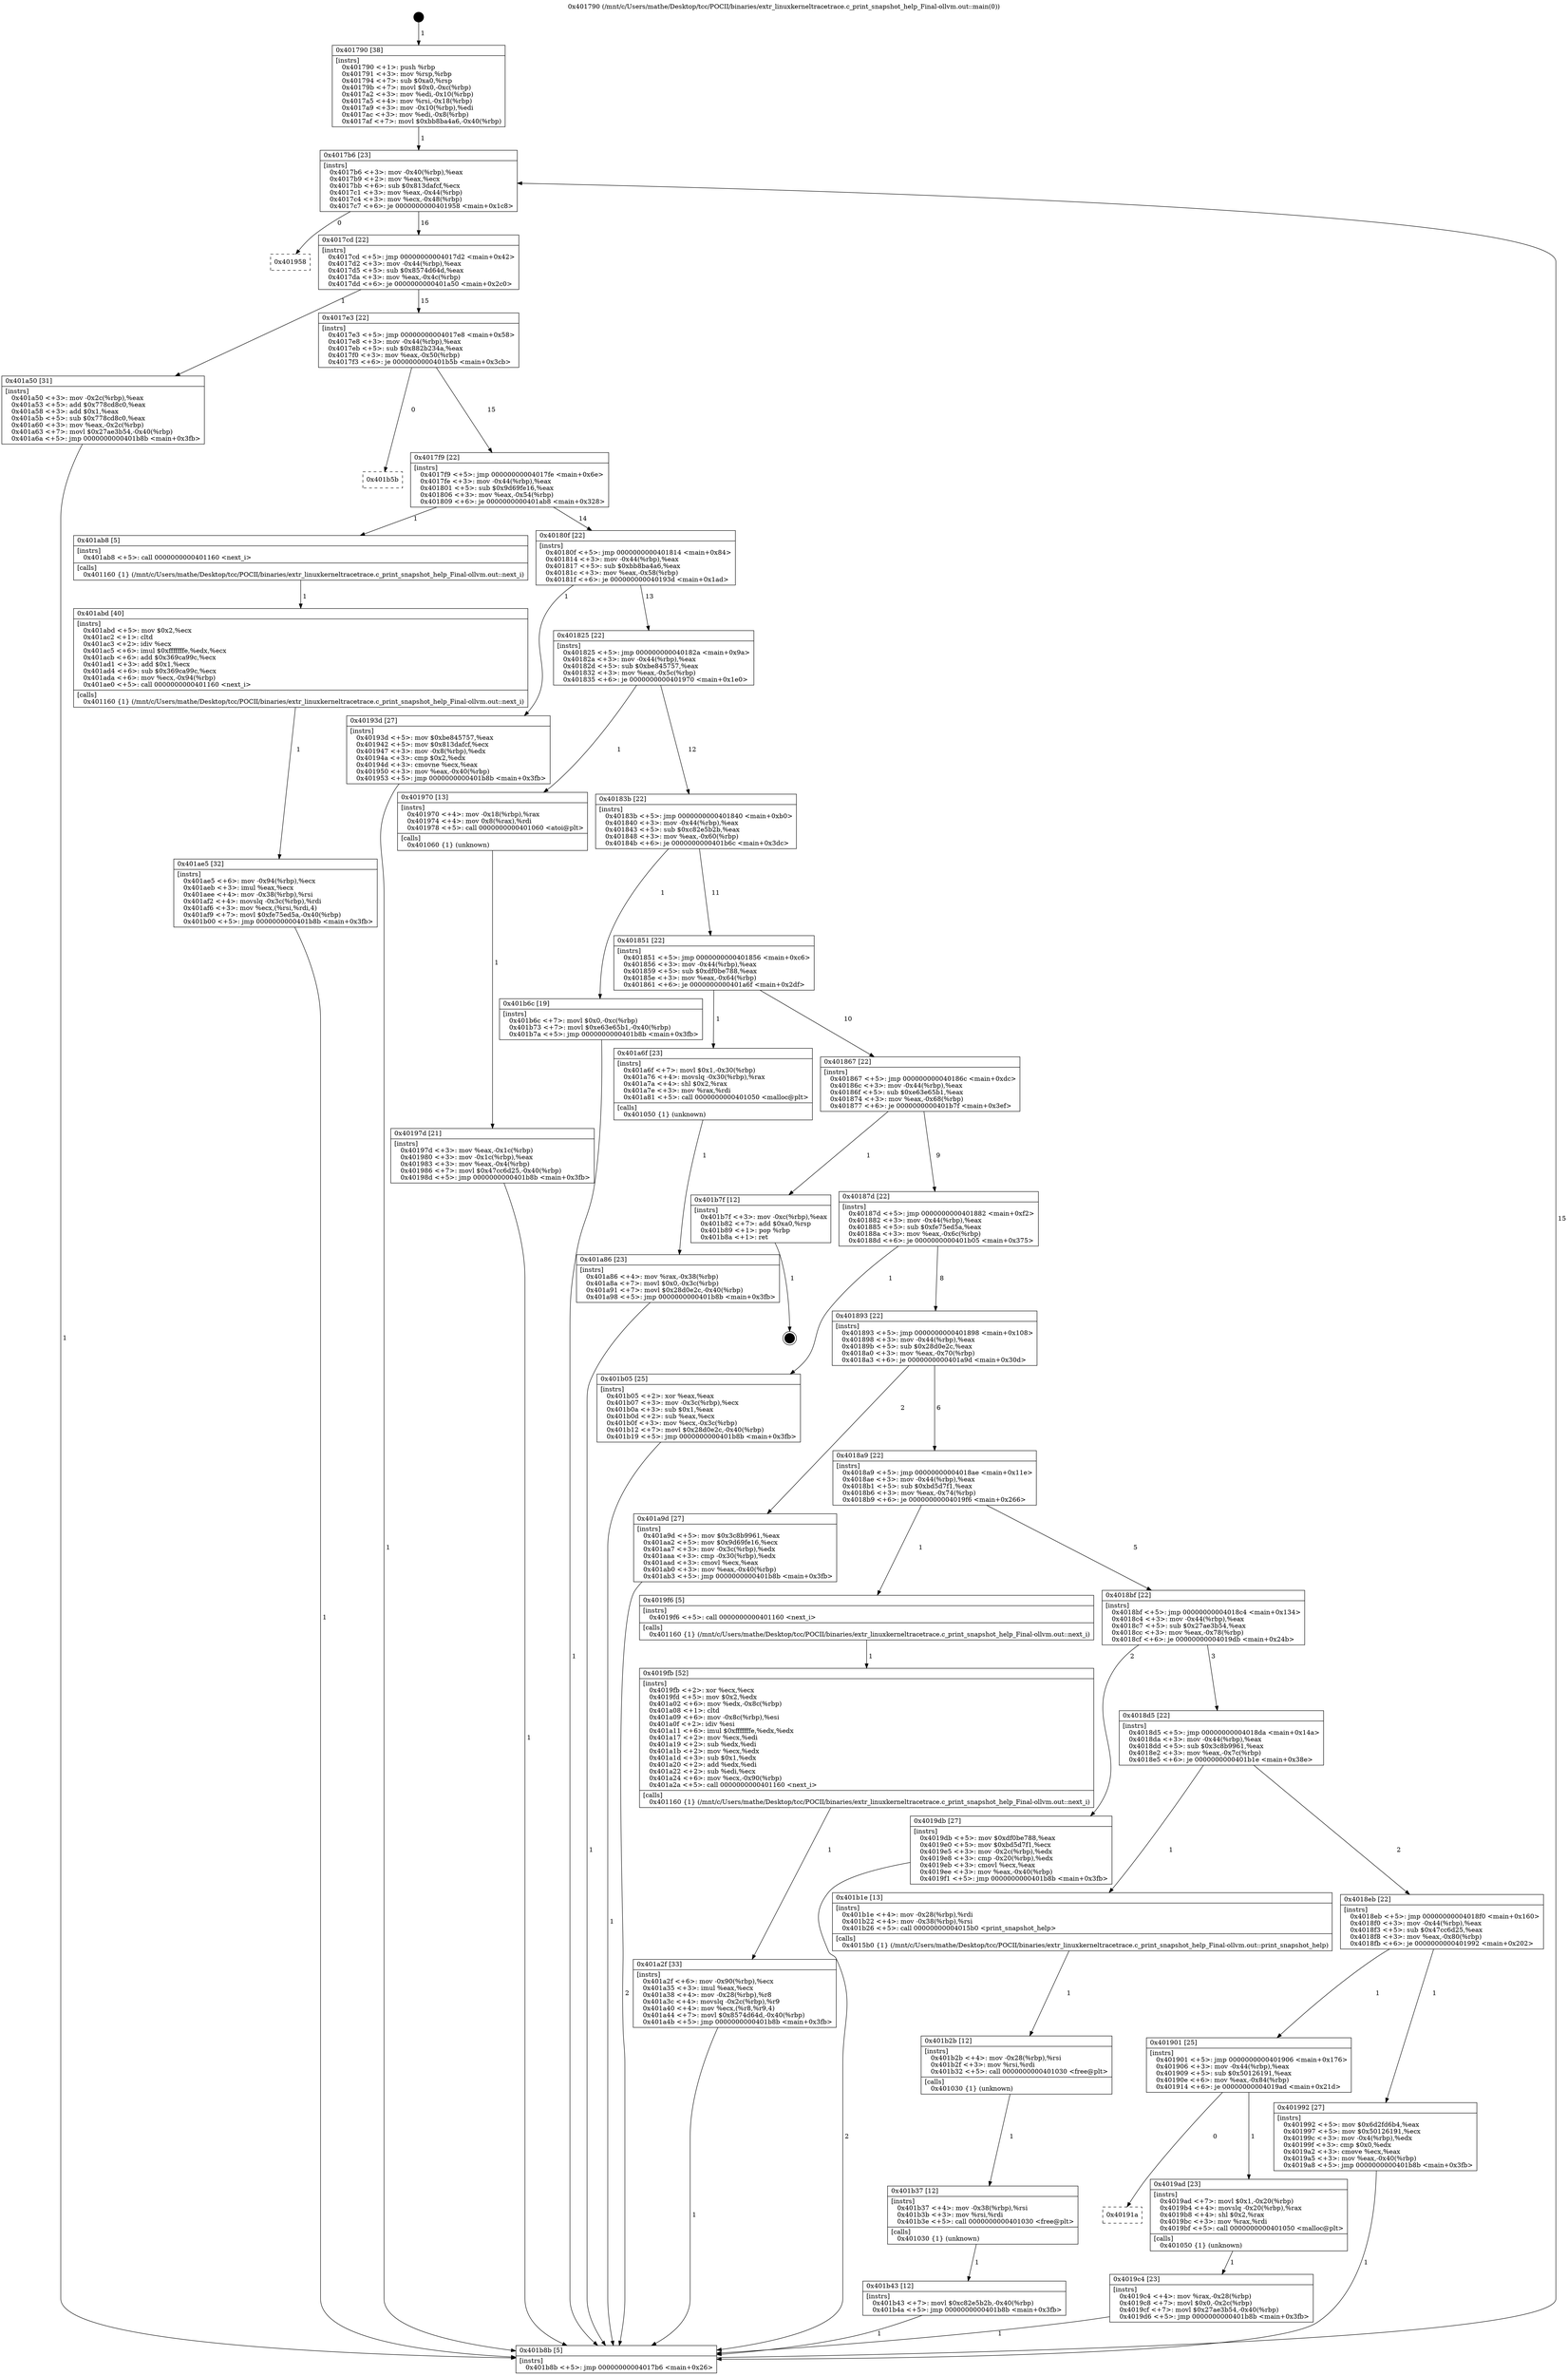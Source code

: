 digraph "0x401790" {
  label = "0x401790 (/mnt/c/Users/mathe/Desktop/tcc/POCII/binaries/extr_linuxkerneltracetrace.c_print_snapshot_help_Final-ollvm.out::main(0))"
  labelloc = "t"
  node[shape=record]

  Entry [label="",width=0.3,height=0.3,shape=circle,fillcolor=black,style=filled]
  "0x4017b6" [label="{
     0x4017b6 [23]\l
     | [instrs]\l
     &nbsp;&nbsp;0x4017b6 \<+3\>: mov -0x40(%rbp),%eax\l
     &nbsp;&nbsp;0x4017b9 \<+2\>: mov %eax,%ecx\l
     &nbsp;&nbsp;0x4017bb \<+6\>: sub $0x813dafcf,%ecx\l
     &nbsp;&nbsp;0x4017c1 \<+3\>: mov %eax,-0x44(%rbp)\l
     &nbsp;&nbsp;0x4017c4 \<+3\>: mov %ecx,-0x48(%rbp)\l
     &nbsp;&nbsp;0x4017c7 \<+6\>: je 0000000000401958 \<main+0x1c8\>\l
  }"]
  "0x401958" [label="{
     0x401958\l
  }", style=dashed]
  "0x4017cd" [label="{
     0x4017cd [22]\l
     | [instrs]\l
     &nbsp;&nbsp;0x4017cd \<+5\>: jmp 00000000004017d2 \<main+0x42\>\l
     &nbsp;&nbsp;0x4017d2 \<+3\>: mov -0x44(%rbp),%eax\l
     &nbsp;&nbsp;0x4017d5 \<+5\>: sub $0x8574d64d,%eax\l
     &nbsp;&nbsp;0x4017da \<+3\>: mov %eax,-0x4c(%rbp)\l
     &nbsp;&nbsp;0x4017dd \<+6\>: je 0000000000401a50 \<main+0x2c0\>\l
  }"]
  Exit [label="",width=0.3,height=0.3,shape=circle,fillcolor=black,style=filled,peripheries=2]
  "0x401a50" [label="{
     0x401a50 [31]\l
     | [instrs]\l
     &nbsp;&nbsp;0x401a50 \<+3\>: mov -0x2c(%rbp),%eax\l
     &nbsp;&nbsp;0x401a53 \<+5\>: add $0x778cd8c0,%eax\l
     &nbsp;&nbsp;0x401a58 \<+3\>: add $0x1,%eax\l
     &nbsp;&nbsp;0x401a5b \<+5\>: sub $0x778cd8c0,%eax\l
     &nbsp;&nbsp;0x401a60 \<+3\>: mov %eax,-0x2c(%rbp)\l
     &nbsp;&nbsp;0x401a63 \<+7\>: movl $0x27ae3b54,-0x40(%rbp)\l
     &nbsp;&nbsp;0x401a6a \<+5\>: jmp 0000000000401b8b \<main+0x3fb\>\l
  }"]
  "0x4017e3" [label="{
     0x4017e3 [22]\l
     | [instrs]\l
     &nbsp;&nbsp;0x4017e3 \<+5\>: jmp 00000000004017e8 \<main+0x58\>\l
     &nbsp;&nbsp;0x4017e8 \<+3\>: mov -0x44(%rbp),%eax\l
     &nbsp;&nbsp;0x4017eb \<+5\>: sub $0x882b234a,%eax\l
     &nbsp;&nbsp;0x4017f0 \<+3\>: mov %eax,-0x50(%rbp)\l
     &nbsp;&nbsp;0x4017f3 \<+6\>: je 0000000000401b5b \<main+0x3cb\>\l
  }"]
  "0x401b43" [label="{
     0x401b43 [12]\l
     | [instrs]\l
     &nbsp;&nbsp;0x401b43 \<+7\>: movl $0xc82e5b2b,-0x40(%rbp)\l
     &nbsp;&nbsp;0x401b4a \<+5\>: jmp 0000000000401b8b \<main+0x3fb\>\l
  }"]
  "0x401b5b" [label="{
     0x401b5b\l
  }", style=dashed]
  "0x4017f9" [label="{
     0x4017f9 [22]\l
     | [instrs]\l
     &nbsp;&nbsp;0x4017f9 \<+5\>: jmp 00000000004017fe \<main+0x6e\>\l
     &nbsp;&nbsp;0x4017fe \<+3\>: mov -0x44(%rbp),%eax\l
     &nbsp;&nbsp;0x401801 \<+5\>: sub $0x9d69fe16,%eax\l
     &nbsp;&nbsp;0x401806 \<+3\>: mov %eax,-0x54(%rbp)\l
     &nbsp;&nbsp;0x401809 \<+6\>: je 0000000000401ab8 \<main+0x328\>\l
  }"]
  "0x401b37" [label="{
     0x401b37 [12]\l
     | [instrs]\l
     &nbsp;&nbsp;0x401b37 \<+4\>: mov -0x38(%rbp),%rsi\l
     &nbsp;&nbsp;0x401b3b \<+3\>: mov %rsi,%rdi\l
     &nbsp;&nbsp;0x401b3e \<+5\>: call 0000000000401030 \<free@plt\>\l
     | [calls]\l
     &nbsp;&nbsp;0x401030 \{1\} (unknown)\l
  }"]
  "0x401ab8" [label="{
     0x401ab8 [5]\l
     | [instrs]\l
     &nbsp;&nbsp;0x401ab8 \<+5\>: call 0000000000401160 \<next_i\>\l
     | [calls]\l
     &nbsp;&nbsp;0x401160 \{1\} (/mnt/c/Users/mathe/Desktop/tcc/POCII/binaries/extr_linuxkerneltracetrace.c_print_snapshot_help_Final-ollvm.out::next_i)\l
  }"]
  "0x40180f" [label="{
     0x40180f [22]\l
     | [instrs]\l
     &nbsp;&nbsp;0x40180f \<+5\>: jmp 0000000000401814 \<main+0x84\>\l
     &nbsp;&nbsp;0x401814 \<+3\>: mov -0x44(%rbp),%eax\l
     &nbsp;&nbsp;0x401817 \<+5\>: sub $0xbb8ba4a6,%eax\l
     &nbsp;&nbsp;0x40181c \<+3\>: mov %eax,-0x58(%rbp)\l
     &nbsp;&nbsp;0x40181f \<+6\>: je 000000000040193d \<main+0x1ad\>\l
  }"]
  "0x401b2b" [label="{
     0x401b2b [12]\l
     | [instrs]\l
     &nbsp;&nbsp;0x401b2b \<+4\>: mov -0x28(%rbp),%rsi\l
     &nbsp;&nbsp;0x401b2f \<+3\>: mov %rsi,%rdi\l
     &nbsp;&nbsp;0x401b32 \<+5\>: call 0000000000401030 \<free@plt\>\l
     | [calls]\l
     &nbsp;&nbsp;0x401030 \{1\} (unknown)\l
  }"]
  "0x40193d" [label="{
     0x40193d [27]\l
     | [instrs]\l
     &nbsp;&nbsp;0x40193d \<+5\>: mov $0xbe845757,%eax\l
     &nbsp;&nbsp;0x401942 \<+5\>: mov $0x813dafcf,%ecx\l
     &nbsp;&nbsp;0x401947 \<+3\>: mov -0x8(%rbp),%edx\l
     &nbsp;&nbsp;0x40194a \<+3\>: cmp $0x2,%edx\l
     &nbsp;&nbsp;0x40194d \<+3\>: cmovne %ecx,%eax\l
     &nbsp;&nbsp;0x401950 \<+3\>: mov %eax,-0x40(%rbp)\l
     &nbsp;&nbsp;0x401953 \<+5\>: jmp 0000000000401b8b \<main+0x3fb\>\l
  }"]
  "0x401825" [label="{
     0x401825 [22]\l
     | [instrs]\l
     &nbsp;&nbsp;0x401825 \<+5\>: jmp 000000000040182a \<main+0x9a\>\l
     &nbsp;&nbsp;0x40182a \<+3\>: mov -0x44(%rbp),%eax\l
     &nbsp;&nbsp;0x40182d \<+5\>: sub $0xbe845757,%eax\l
     &nbsp;&nbsp;0x401832 \<+3\>: mov %eax,-0x5c(%rbp)\l
     &nbsp;&nbsp;0x401835 \<+6\>: je 0000000000401970 \<main+0x1e0\>\l
  }"]
  "0x401b8b" [label="{
     0x401b8b [5]\l
     | [instrs]\l
     &nbsp;&nbsp;0x401b8b \<+5\>: jmp 00000000004017b6 \<main+0x26\>\l
  }"]
  "0x401790" [label="{
     0x401790 [38]\l
     | [instrs]\l
     &nbsp;&nbsp;0x401790 \<+1\>: push %rbp\l
     &nbsp;&nbsp;0x401791 \<+3\>: mov %rsp,%rbp\l
     &nbsp;&nbsp;0x401794 \<+7\>: sub $0xa0,%rsp\l
     &nbsp;&nbsp;0x40179b \<+7\>: movl $0x0,-0xc(%rbp)\l
     &nbsp;&nbsp;0x4017a2 \<+3\>: mov %edi,-0x10(%rbp)\l
     &nbsp;&nbsp;0x4017a5 \<+4\>: mov %rsi,-0x18(%rbp)\l
     &nbsp;&nbsp;0x4017a9 \<+3\>: mov -0x10(%rbp),%edi\l
     &nbsp;&nbsp;0x4017ac \<+3\>: mov %edi,-0x8(%rbp)\l
     &nbsp;&nbsp;0x4017af \<+7\>: movl $0xbb8ba4a6,-0x40(%rbp)\l
  }"]
  "0x401ae5" [label="{
     0x401ae5 [32]\l
     | [instrs]\l
     &nbsp;&nbsp;0x401ae5 \<+6\>: mov -0x94(%rbp),%ecx\l
     &nbsp;&nbsp;0x401aeb \<+3\>: imul %eax,%ecx\l
     &nbsp;&nbsp;0x401aee \<+4\>: mov -0x38(%rbp),%rsi\l
     &nbsp;&nbsp;0x401af2 \<+4\>: movslq -0x3c(%rbp),%rdi\l
     &nbsp;&nbsp;0x401af6 \<+3\>: mov %ecx,(%rsi,%rdi,4)\l
     &nbsp;&nbsp;0x401af9 \<+7\>: movl $0xfe75ed5a,-0x40(%rbp)\l
     &nbsp;&nbsp;0x401b00 \<+5\>: jmp 0000000000401b8b \<main+0x3fb\>\l
  }"]
  "0x401970" [label="{
     0x401970 [13]\l
     | [instrs]\l
     &nbsp;&nbsp;0x401970 \<+4\>: mov -0x18(%rbp),%rax\l
     &nbsp;&nbsp;0x401974 \<+4\>: mov 0x8(%rax),%rdi\l
     &nbsp;&nbsp;0x401978 \<+5\>: call 0000000000401060 \<atoi@plt\>\l
     | [calls]\l
     &nbsp;&nbsp;0x401060 \{1\} (unknown)\l
  }"]
  "0x40183b" [label="{
     0x40183b [22]\l
     | [instrs]\l
     &nbsp;&nbsp;0x40183b \<+5\>: jmp 0000000000401840 \<main+0xb0\>\l
     &nbsp;&nbsp;0x401840 \<+3\>: mov -0x44(%rbp),%eax\l
     &nbsp;&nbsp;0x401843 \<+5\>: sub $0xc82e5b2b,%eax\l
     &nbsp;&nbsp;0x401848 \<+3\>: mov %eax,-0x60(%rbp)\l
     &nbsp;&nbsp;0x40184b \<+6\>: je 0000000000401b6c \<main+0x3dc\>\l
  }"]
  "0x40197d" [label="{
     0x40197d [21]\l
     | [instrs]\l
     &nbsp;&nbsp;0x40197d \<+3\>: mov %eax,-0x1c(%rbp)\l
     &nbsp;&nbsp;0x401980 \<+3\>: mov -0x1c(%rbp),%eax\l
     &nbsp;&nbsp;0x401983 \<+3\>: mov %eax,-0x4(%rbp)\l
     &nbsp;&nbsp;0x401986 \<+7\>: movl $0x47cc6d25,-0x40(%rbp)\l
     &nbsp;&nbsp;0x40198d \<+5\>: jmp 0000000000401b8b \<main+0x3fb\>\l
  }"]
  "0x401abd" [label="{
     0x401abd [40]\l
     | [instrs]\l
     &nbsp;&nbsp;0x401abd \<+5\>: mov $0x2,%ecx\l
     &nbsp;&nbsp;0x401ac2 \<+1\>: cltd\l
     &nbsp;&nbsp;0x401ac3 \<+2\>: idiv %ecx\l
     &nbsp;&nbsp;0x401ac5 \<+6\>: imul $0xfffffffe,%edx,%ecx\l
     &nbsp;&nbsp;0x401acb \<+6\>: add $0x369ca99c,%ecx\l
     &nbsp;&nbsp;0x401ad1 \<+3\>: add $0x1,%ecx\l
     &nbsp;&nbsp;0x401ad4 \<+6\>: sub $0x369ca99c,%ecx\l
     &nbsp;&nbsp;0x401ada \<+6\>: mov %ecx,-0x94(%rbp)\l
     &nbsp;&nbsp;0x401ae0 \<+5\>: call 0000000000401160 \<next_i\>\l
     | [calls]\l
     &nbsp;&nbsp;0x401160 \{1\} (/mnt/c/Users/mathe/Desktop/tcc/POCII/binaries/extr_linuxkerneltracetrace.c_print_snapshot_help_Final-ollvm.out::next_i)\l
  }"]
  "0x401b6c" [label="{
     0x401b6c [19]\l
     | [instrs]\l
     &nbsp;&nbsp;0x401b6c \<+7\>: movl $0x0,-0xc(%rbp)\l
     &nbsp;&nbsp;0x401b73 \<+7\>: movl $0xe63e65b1,-0x40(%rbp)\l
     &nbsp;&nbsp;0x401b7a \<+5\>: jmp 0000000000401b8b \<main+0x3fb\>\l
  }"]
  "0x401851" [label="{
     0x401851 [22]\l
     | [instrs]\l
     &nbsp;&nbsp;0x401851 \<+5\>: jmp 0000000000401856 \<main+0xc6\>\l
     &nbsp;&nbsp;0x401856 \<+3\>: mov -0x44(%rbp),%eax\l
     &nbsp;&nbsp;0x401859 \<+5\>: sub $0xdf0be788,%eax\l
     &nbsp;&nbsp;0x40185e \<+3\>: mov %eax,-0x64(%rbp)\l
     &nbsp;&nbsp;0x401861 \<+6\>: je 0000000000401a6f \<main+0x2df\>\l
  }"]
  "0x401a86" [label="{
     0x401a86 [23]\l
     | [instrs]\l
     &nbsp;&nbsp;0x401a86 \<+4\>: mov %rax,-0x38(%rbp)\l
     &nbsp;&nbsp;0x401a8a \<+7\>: movl $0x0,-0x3c(%rbp)\l
     &nbsp;&nbsp;0x401a91 \<+7\>: movl $0x28d0e2c,-0x40(%rbp)\l
     &nbsp;&nbsp;0x401a98 \<+5\>: jmp 0000000000401b8b \<main+0x3fb\>\l
  }"]
  "0x401a6f" [label="{
     0x401a6f [23]\l
     | [instrs]\l
     &nbsp;&nbsp;0x401a6f \<+7\>: movl $0x1,-0x30(%rbp)\l
     &nbsp;&nbsp;0x401a76 \<+4\>: movslq -0x30(%rbp),%rax\l
     &nbsp;&nbsp;0x401a7a \<+4\>: shl $0x2,%rax\l
     &nbsp;&nbsp;0x401a7e \<+3\>: mov %rax,%rdi\l
     &nbsp;&nbsp;0x401a81 \<+5\>: call 0000000000401050 \<malloc@plt\>\l
     | [calls]\l
     &nbsp;&nbsp;0x401050 \{1\} (unknown)\l
  }"]
  "0x401867" [label="{
     0x401867 [22]\l
     | [instrs]\l
     &nbsp;&nbsp;0x401867 \<+5\>: jmp 000000000040186c \<main+0xdc\>\l
     &nbsp;&nbsp;0x40186c \<+3\>: mov -0x44(%rbp),%eax\l
     &nbsp;&nbsp;0x40186f \<+5\>: sub $0xe63e65b1,%eax\l
     &nbsp;&nbsp;0x401874 \<+3\>: mov %eax,-0x68(%rbp)\l
     &nbsp;&nbsp;0x401877 \<+6\>: je 0000000000401b7f \<main+0x3ef\>\l
  }"]
  "0x401a2f" [label="{
     0x401a2f [33]\l
     | [instrs]\l
     &nbsp;&nbsp;0x401a2f \<+6\>: mov -0x90(%rbp),%ecx\l
     &nbsp;&nbsp;0x401a35 \<+3\>: imul %eax,%ecx\l
     &nbsp;&nbsp;0x401a38 \<+4\>: mov -0x28(%rbp),%r8\l
     &nbsp;&nbsp;0x401a3c \<+4\>: movslq -0x2c(%rbp),%r9\l
     &nbsp;&nbsp;0x401a40 \<+4\>: mov %ecx,(%r8,%r9,4)\l
     &nbsp;&nbsp;0x401a44 \<+7\>: movl $0x8574d64d,-0x40(%rbp)\l
     &nbsp;&nbsp;0x401a4b \<+5\>: jmp 0000000000401b8b \<main+0x3fb\>\l
  }"]
  "0x401b7f" [label="{
     0x401b7f [12]\l
     | [instrs]\l
     &nbsp;&nbsp;0x401b7f \<+3\>: mov -0xc(%rbp),%eax\l
     &nbsp;&nbsp;0x401b82 \<+7\>: add $0xa0,%rsp\l
     &nbsp;&nbsp;0x401b89 \<+1\>: pop %rbp\l
     &nbsp;&nbsp;0x401b8a \<+1\>: ret\l
  }"]
  "0x40187d" [label="{
     0x40187d [22]\l
     | [instrs]\l
     &nbsp;&nbsp;0x40187d \<+5\>: jmp 0000000000401882 \<main+0xf2\>\l
     &nbsp;&nbsp;0x401882 \<+3\>: mov -0x44(%rbp),%eax\l
     &nbsp;&nbsp;0x401885 \<+5\>: sub $0xfe75ed5a,%eax\l
     &nbsp;&nbsp;0x40188a \<+3\>: mov %eax,-0x6c(%rbp)\l
     &nbsp;&nbsp;0x40188d \<+6\>: je 0000000000401b05 \<main+0x375\>\l
  }"]
  "0x4019fb" [label="{
     0x4019fb [52]\l
     | [instrs]\l
     &nbsp;&nbsp;0x4019fb \<+2\>: xor %ecx,%ecx\l
     &nbsp;&nbsp;0x4019fd \<+5\>: mov $0x2,%edx\l
     &nbsp;&nbsp;0x401a02 \<+6\>: mov %edx,-0x8c(%rbp)\l
     &nbsp;&nbsp;0x401a08 \<+1\>: cltd\l
     &nbsp;&nbsp;0x401a09 \<+6\>: mov -0x8c(%rbp),%esi\l
     &nbsp;&nbsp;0x401a0f \<+2\>: idiv %esi\l
     &nbsp;&nbsp;0x401a11 \<+6\>: imul $0xfffffffe,%edx,%edx\l
     &nbsp;&nbsp;0x401a17 \<+2\>: mov %ecx,%edi\l
     &nbsp;&nbsp;0x401a19 \<+2\>: sub %edx,%edi\l
     &nbsp;&nbsp;0x401a1b \<+2\>: mov %ecx,%edx\l
     &nbsp;&nbsp;0x401a1d \<+3\>: sub $0x1,%edx\l
     &nbsp;&nbsp;0x401a20 \<+2\>: add %edx,%edi\l
     &nbsp;&nbsp;0x401a22 \<+2\>: sub %edi,%ecx\l
     &nbsp;&nbsp;0x401a24 \<+6\>: mov %ecx,-0x90(%rbp)\l
     &nbsp;&nbsp;0x401a2a \<+5\>: call 0000000000401160 \<next_i\>\l
     | [calls]\l
     &nbsp;&nbsp;0x401160 \{1\} (/mnt/c/Users/mathe/Desktop/tcc/POCII/binaries/extr_linuxkerneltracetrace.c_print_snapshot_help_Final-ollvm.out::next_i)\l
  }"]
  "0x401b05" [label="{
     0x401b05 [25]\l
     | [instrs]\l
     &nbsp;&nbsp;0x401b05 \<+2\>: xor %eax,%eax\l
     &nbsp;&nbsp;0x401b07 \<+3\>: mov -0x3c(%rbp),%ecx\l
     &nbsp;&nbsp;0x401b0a \<+3\>: sub $0x1,%eax\l
     &nbsp;&nbsp;0x401b0d \<+2\>: sub %eax,%ecx\l
     &nbsp;&nbsp;0x401b0f \<+3\>: mov %ecx,-0x3c(%rbp)\l
     &nbsp;&nbsp;0x401b12 \<+7\>: movl $0x28d0e2c,-0x40(%rbp)\l
     &nbsp;&nbsp;0x401b19 \<+5\>: jmp 0000000000401b8b \<main+0x3fb\>\l
  }"]
  "0x401893" [label="{
     0x401893 [22]\l
     | [instrs]\l
     &nbsp;&nbsp;0x401893 \<+5\>: jmp 0000000000401898 \<main+0x108\>\l
     &nbsp;&nbsp;0x401898 \<+3\>: mov -0x44(%rbp),%eax\l
     &nbsp;&nbsp;0x40189b \<+5\>: sub $0x28d0e2c,%eax\l
     &nbsp;&nbsp;0x4018a0 \<+3\>: mov %eax,-0x70(%rbp)\l
     &nbsp;&nbsp;0x4018a3 \<+6\>: je 0000000000401a9d \<main+0x30d\>\l
  }"]
  "0x4019c4" [label="{
     0x4019c4 [23]\l
     | [instrs]\l
     &nbsp;&nbsp;0x4019c4 \<+4\>: mov %rax,-0x28(%rbp)\l
     &nbsp;&nbsp;0x4019c8 \<+7\>: movl $0x0,-0x2c(%rbp)\l
     &nbsp;&nbsp;0x4019cf \<+7\>: movl $0x27ae3b54,-0x40(%rbp)\l
     &nbsp;&nbsp;0x4019d6 \<+5\>: jmp 0000000000401b8b \<main+0x3fb\>\l
  }"]
  "0x401a9d" [label="{
     0x401a9d [27]\l
     | [instrs]\l
     &nbsp;&nbsp;0x401a9d \<+5\>: mov $0x3c8b9961,%eax\l
     &nbsp;&nbsp;0x401aa2 \<+5\>: mov $0x9d69fe16,%ecx\l
     &nbsp;&nbsp;0x401aa7 \<+3\>: mov -0x3c(%rbp),%edx\l
     &nbsp;&nbsp;0x401aaa \<+3\>: cmp -0x30(%rbp),%edx\l
     &nbsp;&nbsp;0x401aad \<+3\>: cmovl %ecx,%eax\l
     &nbsp;&nbsp;0x401ab0 \<+3\>: mov %eax,-0x40(%rbp)\l
     &nbsp;&nbsp;0x401ab3 \<+5\>: jmp 0000000000401b8b \<main+0x3fb\>\l
  }"]
  "0x4018a9" [label="{
     0x4018a9 [22]\l
     | [instrs]\l
     &nbsp;&nbsp;0x4018a9 \<+5\>: jmp 00000000004018ae \<main+0x11e\>\l
     &nbsp;&nbsp;0x4018ae \<+3\>: mov -0x44(%rbp),%eax\l
     &nbsp;&nbsp;0x4018b1 \<+5\>: sub $0xbd5d7f1,%eax\l
     &nbsp;&nbsp;0x4018b6 \<+3\>: mov %eax,-0x74(%rbp)\l
     &nbsp;&nbsp;0x4018b9 \<+6\>: je 00000000004019f6 \<main+0x266\>\l
  }"]
  "0x40191a" [label="{
     0x40191a\l
  }", style=dashed]
  "0x4019f6" [label="{
     0x4019f6 [5]\l
     | [instrs]\l
     &nbsp;&nbsp;0x4019f6 \<+5\>: call 0000000000401160 \<next_i\>\l
     | [calls]\l
     &nbsp;&nbsp;0x401160 \{1\} (/mnt/c/Users/mathe/Desktop/tcc/POCII/binaries/extr_linuxkerneltracetrace.c_print_snapshot_help_Final-ollvm.out::next_i)\l
  }"]
  "0x4018bf" [label="{
     0x4018bf [22]\l
     | [instrs]\l
     &nbsp;&nbsp;0x4018bf \<+5\>: jmp 00000000004018c4 \<main+0x134\>\l
     &nbsp;&nbsp;0x4018c4 \<+3\>: mov -0x44(%rbp),%eax\l
     &nbsp;&nbsp;0x4018c7 \<+5\>: sub $0x27ae3b54,%eax\l
     &nbsp;&nbsp;0x4018cc \<+3\>: mov %eax,-0x78(%rbp)\l
     &nbsp;&nbsp;0x4018cf \<+6\>: je 00000000004019db \<main+0x24b\>\l
  }"]
  "0x4019ad" [label="{
     0x4019ad [23]\l
     | [instrs]\l
     &nbsp;&nbsp;0x4019ad \<+7\>: movl $0x1,-0x20(%rbp)\l
     &nbsp;&nbsp;0x4019b4 \<+4\>: movslq -0x20(%rbp),%rax\l
     &nbsp;&nbsp;0x4019b8 \<+4\>: shl $0x2,%rax\l
     &nbsp;&nbsp;0x4019bc \<+3\>: mov %rax,%rdi\l
     &nbsp;&nbsp;0x4019bf \<+5\>: call 0000000000401050 \<malloc@plt\>\l
     | [calls]\l
     &nbsp;&nbsp;0x401050 \{1\} (unknown)\l
  }"]
  "0x4019db" [label="{
     0x4019db [27]\l
     | [instrs]\l
     &nbsp;&nbsp;0x4019db \<+5\>: mov $0xdf0be788,%eax\l
     &nbsp;&nbsp;0x4019e0 \<+5\>: mov $0xbd5d7f1,%ecx\l
     &nbsp;&nbsp;0x4019e5 \<+3\>: mov -0x2c(%rbp),%edx\l
     &nbsp;&nbsp;0x4019e8 \<+3\>: cmp -0x20(%rbp),%edx\l
     &nbsp;&nbsp;0x4019eb \<+3\>: cmovl %ecx,%eax\l
     &nbsp;&nbsp;0x4019ee \<+3\>: mov %eax,-0x40(%rbp)\l
     &nbsp;&nbsp;0x4019f1 \<+5\>: jmp 0000000000401b8b \<main+0x3fb\>\l
  }"]
  "0x4018d5" [label="{
     0x4018d5 [22]\l
     | [instrs]\l
     &nbsp;&nbsp;0x4018d5 \<+5\>: jmp 00000000004018da \<main+0x14a\>\l
     &nbsp;&nbsp;0x4018da \<+3\>: mov -0x44(%rbp),%eax\l
     &nbsp;&nbsp;0x4018dd \<+5\>: sub $0x3c8b9961,%eax\l
     &nbsp;&nbsp;0x4018e2 \<+3\>: mov %eax,-0x7c(%rbp)\l
     &nbsp;&nbsp;0x4018e5 \<+6\>: je 0000000000401b1e \<main+0x38e\>\l
  }"]
  "0x401901" [label="{
     0x401901 [25]\l
     | [instrs]\l
     &nbsp;&nbsp;0x401901 \<+5\>: jmp 0000000000401906 \<main+0x176\>\l
     &nbsp;&nbsp;0x401906 \<+3\>: mov -0x44(%rbp),%eax\l
     &nbsp;&nbsp;0x401909 \<+5\>: sub $0x50126191,%eax\l
     &nbsp;&nbsp;0x40190e \<+6\>: mov %eax,-0x84(%rbp)\l
     &nbsp;&nbsp;0x401914 \<+6\>: je 00000000004019ad \<main+0x21d\>\l
  }"]
  "0x401b1e" [label="{
     0x401b1e [13]\l
     | [instrs]\l
     &nbsp;&nbsp;0x401b1e \<+4\>: mov -0x28(%rbp),%rdi\l
     &nbsp;&nbsp;0x401b22 \<+4\>: mov -0x38(%rbp),%rsi\l
     &nbsp;&nbsp;0x401b26 \<+5\>: call 00000000004015b0 \<print_snapshot_help\>\l
     | [calls]\l
     &nbsp;&nbsp;0x4015b0 \{1\} (/mnt/c/Users/mathe/Desktop/tcc/POCII/binaries/extr_linuxkerneltracetrace.c_print_snapshot_help_Final-ollvm.out::print_snapshot_help)\l
  }"]
  "0x4018eb" [label="{
     0x4018eb [22]\l
     | [instrs]\l
     &nbsp;&nbsp;0x4018eb \<+5\>: jmp 00000000004018f0 \<main+0x160\>\l
     &nbsp;&nbsp;0x4018f0 \<+3\>: mov -0x44(%rbp),%eax\l
     &nbsp;&nbsp;0x4018f3 \<+5\>: sub $0x47cc6d25,%eax\l
     &nbsp;&nbsp;0x4018f8 \<+3\>: mov %eax,-0x80(%rbp)\l
     &nbsp;&nbsp;0x4018fb \<+6\>: je 0000000000401992 \<main+0x202\>\l
  }"]
  "0x401992" [label="{
     0x401992 [27]\l
     | [instrs]\l
     &nbsp;&nbsp;0x401992 \<+5\>: mov $0x6d2fd6b4,%eax\l
     &nbsp;&nbsp;0x401997 \<+5\>: mov $0x50126191,%ecx\l
     &nbsp;&nbsp;0x40199c \<+3\>: mov -0x4(%rbp),%edx\l
     &nbsp;&nbsp;0x40199f \<+3\>: cmp $0x0,%edx\l
     &nbsp;&nbsp;0x4019a2 \<+3\>: cmove %ecx,%eax\l
     &nbsp;&nbsp;0x4019a5 \<+3\>: mov %eax,-0x40(%rbp)\l
     &nbsp;&nbsp;0x4019a8 \<+5\>: jmp 0000000000401b8b \<main+0x3fb\>\l
  }"]
  Entry -> "0x401790" [label=" 1"]
  "0x4017b6" -> "0x401958" [label=" 0"]
  "0x4017b6" -> "0x4017cd" [label=" 16"]
  "0x401b7f" -> Exit [label=" 1"]
  "0x4017cd" -> "0x401a50" [label=" 1"]
  "0x4017cd" -> "0x4017e3" [label=" 15"]
  "0x401b6c" -> "0x401b8b" [label=" 1"]
  "0x4017e3" -> "0x401b5b" [label=" 0"]
  "0x4017e3" -> "0x4017f9" [label=" 15"]
  "0x401b43" -> "0x401b8b" [label=" 1"]
  "0x4017f9" -> "0x401ab8" [label=" 1"]
  "0x4017f9" -> "0x40180f" [label=" 14"]
  "0x401b37" -> "0x401b43" [label=" 1"]
  "0x40180f" -> "0x40193d" [label=" 1"]
  "0x40180f" -> "0x401825" [label=" 13"]
  "0x40193d" -> "0x401b8b" [label=" 1"]
  "0x401790" -> "0x4017b6" [label=" 1"]
  "0x401b8b" -> "0x4017b6" [label=" 15"]
  "0x401b2b" -> "0x401b37" [label=" 1"]
  "0x401825" -> "0x401970" [label=" 1"]
  "0x401825" -> "0x40183b" [label=" 12"]
  "0x401970" -> "0x40197d" [label=" 1"]
  "0x40197d" -> "0x401b8b" [label=" 1"]
  "0x401b1e" -> "0x401b2b" [label=" 1"]
  "0x40183b" -> "0x401b6c" [label=" 1"]
  "0x40183b" -> "0x401851" [label=" 11"]
  "0x401b05" -> "0x401b8b" [label=" 1"]
  "0x401851" -> "0x401a6f" [label=" 1"]
  "0x401851" -> "0x401867" [label=" 10"]
  "0x401ae5" -> "0x401b8b" [label=" 1"]
  "0x401867" -> "0x401b7f" [label=" 1"]
  "0x401867" -> "0x40187d" [label=" 9"]
  "0x401abd" -> "0x401ae5" [label=" 1"]
  "0x40187d" -> "0x401b05" [label=" 1"]
  "0x40187d" -> "0x401893" [label=" 8"]
  "0x401ab8" -> "0x401abd" [label=" 1"]
  "0x401893" -> "0x401a9d" [label=" 2"]
  "0x401893" -> "0x4018a9" [label=" 6"]
  "0x401a9d" -> "0x401b8b" [label=" 2"]
  "0x4018a9" -> "0x4019f6" [label=" 1"]
  "0x4018a9" -> "0x4018bf" [label=" 5"]
  "0x401a86" -> "0x401b8b" [label=" 1"]
  "0x4018bf" -> "0x4019db" [label=" 2"]
  "0x4018bf" -> "0x4018d5" [label=" 3"]
  "0x401a6f" -> "0x401a86" [label=" 1"]
  "0x4018d5" -> "0x401b1e" [label=" 1"]
  "0x4018d5" -> "0x4018eb" [label=" 2"]
  "0x401a2f" -> "0x401b8b" [label=" 1"]
  "0x4018eb" -> "0x401992" [label=" 1"]
  "0x4018eb" -> "0x401901" [label=" 1"]
  "0x401992" -> "0x401b8b" [label=" 1"]
  "0x401a50" -> "0x401b8b" [label=" 1"]
  "0x401901" -> "0x4019ad" [label=" 1"]
  "0x401901" -> "0x40191a" [label=" 0"]
  "0x4019ad" -> "0x4019c4" [label=" 1"]
  "0x4019c4" -> "0x401b8b" [label=" 1"]
  "0x4019db" -> "0x401b8b" [label=" 2"]
  "0x4019f6" -> "0x4019fb" [label=" 1"]
  "0x4019fb" -> "0x401a2f" [label=" 1"]
}
